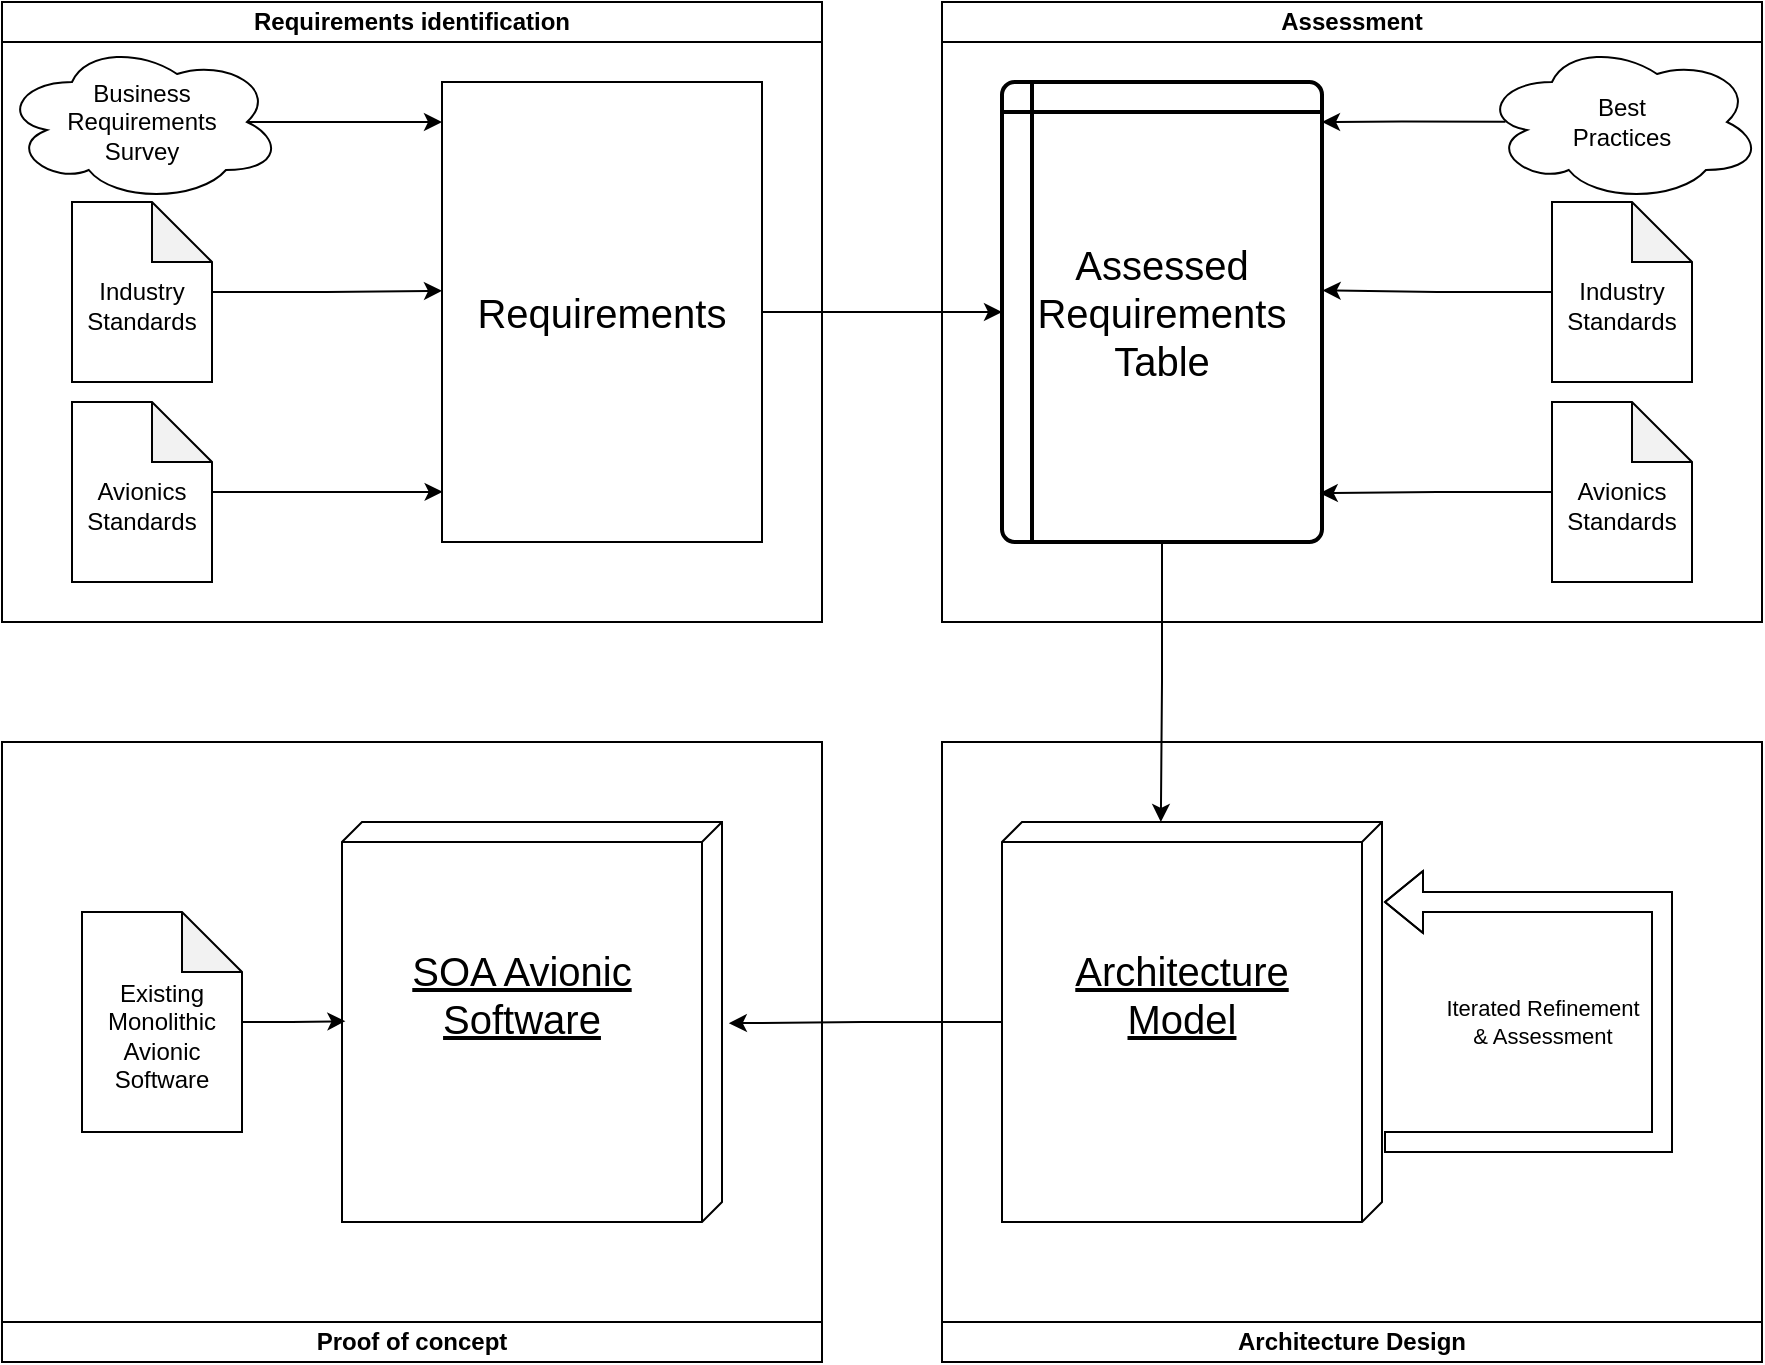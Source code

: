 <mxfile version="24.8.0">
  <diagram name="Seite-1" id="oJwmOva_RkN-0TxP1Ae1">
    <mxGraphModel dx="1195" dy="722" grid="1" gridSize="10" guides="1" tooltips="1" connect="1" arrows="1" fold="1" page="1" pageScale="1" pageWidth="827" pageHeight="1169" math="0" shadow="0">
      <root>
        <mxCell id="0" />
        <mxCell id="1" parent="0" />
        <mxCell id="TTC1ai_KlTjNhs4RFqy6-1" value="Requirements identification" style="swimlane;whiteSpace=wrap;html=1;startSize=20;" vertex="1" parent="1">
          <mxGeometry x="160" y="270" width="410" height="310" as="geometry" />
        </mxCell>
        <mxCell id="TTC1ai_KlTjNhs4RFqy6-3" value="Business &lt;br&gt;Requirements &lt;br&gt;Survey" style="ellipse;shape=cloud;whiteSpace=wrap;html=1;" vertex="1" parent="TTC1ai_KlTjNhs4RFqy6-1">
          <mxGeometry y="20" width="140" height="80" as="geometry" />
        </mxCell>
        <mxCell id="TTC1ai_KlTjNhs4RFqy6-6" value="&lt;div&gt;&lt;br&gt;&lt;/div&gt;&lt;div&gt;Industry&lt;/div&gt;Standards" style="shape=note;whiteSpace=wrap;html=1;backgroundOutline=1;darkOpacity=0.05;" vertex="1" parent="TTC1ai_KlTjNhs4RFqy6-1">
          <mxGeometry x="35" y="100" width="70" height="90" as="geometry" />
        </mxCell>
        <mxCell id="TTC1ai_KlTjNhs4RFqy6-7" value="&lt;div&gt;&lt;br&gt;&lt;/div&gt;&lt;div&gt;Avionics&lt;/div&gt;Standards" style="shape=note;whiteSpace=wrap;html=1;backgroundOutline=1;darkOpacity=0.05;" vertex="1" parent="TTC1ai_KlTjNhs4RFqy6-1">
          <mxGeometry x="35" y="200" width="70" height="90" as="geometry" />
        </mxCell>
        <mxCell id="TTC1ai_KlTjNhs4RFqy6-22" style="edgeStyle=orthogonalEdgeStyle;rounded=0;orthogonalLoop=1;jettySize=auto;html=1;entryX=0;entryY=0.5;entryDx=0;entryDy=0;" edge="1" parent="1" source="TTC1ai_KlTjNhs4RFqy6-8" target="TTC1ai_KlTjNhs4RFqy6-18">
          <mxGeometry relative="1" as="geometry" />
        </mxCell>
        <mxCell id="TTC1ai_KlTjNhs4RFqy6-8" value="&lt;font style=&quot;font-size: 20px;&quot;&gt;Requirements&lt;/font&gt;" style="rounded=0;whiteSpace=wrap;html=1;" vertex="1" parent="1">
          <mxGeometry x="380" y="310" width="160" height="230" as="geometry" />
        </mxCell>
        <mxCell id="TTC1ai_KlTjNhs4RFqy6-9" style="edgeStyle=orthogonalEdgeStyle;rounded=0;orthogonalLoop=1;jettySize=auto;html=1;entryX=0;entryY=0.087;entryDx=0;entryDy=0;entryPerimeter=0;exitX=0.875;exitY=0.5;exitDx=0;exitDy=0;exitPerimeter=0;" edge="1" parent="1" source="TTC1ai_KlTjNhs4RFqy6-3" target="TTC1ai_KlTjNhs4RFqy6-8">
          <mxGeometry relative="1" as="geometry" />
        </mxCell>
        <mxCell id="TTC1ai_KlTjNhs4RFqy6-10" style="edgeStyle=orthogonalEdgeStyle;rounded=0;orthogonalLoop=1;jettySize=auto;html=1;entryX=0;entryY=0.454;entryDx=0;entryDy=0;entryPerimeter=0;" edge="1" parent="1" source="TTC1ai_KlTjNhs4RFqy6-6" target="TTC1ai_KlTjNhs4RFqy6-8">
          <mxGeometry relative="1" as="geometry">
            <mxPoint x="370" y="415" as="targetPoint" />
          </mxGeometry>
        </mxCell>
        <mxCell id="TTC1ai_KlTjNhs4RFqy6-11" style="edgeStyle=orthogonalEdgeStyle;rounded=0;orthogonalLoop=1;jettySize=auto;html=1;entryX=0.002;entryY=0.891;entryDx=0;entryDy=0;entryPerimeter=0;" edge="1" parent="1" source="TTC1ai_KlTjNhs4RFqy6-7" target="TTC1ai_KlTjNhs4RFqy6-8">
          <mxGeometry relative="1" as="geometry" />
        </mxCell>
        <mxCell id="TTC1ai_KlTjNhs4RFqy6-12" value="Assessment" style="swimlane;whiteSpace=wrap;html=1;startSize=20;" vertex="1" parent="1">
          <mxGeometry x="630" y="270" width="410" height="310" as="geometry" />
        </mxCell>
        <mxCell id="TTC1ai_KlTjNhs4RFqy6-13" value="Best&lt;div&gt;Practices&lt;/div&gt;" style="ellipse;shape=cloud;whiteSpace=wrap;html=1;" vertex="1" parent="TTC1ai_KlTjNhs4RFqy6-12">
          <mxGeometry x="270" y="20" width="140" height="80" as="geometry" />
        </mxCell>
        <mxCell id="TTC1ai_KlTjNhs4RFqy6-14" value="&lt;div&gt;&lt;br&gt;&lt;/div&gt;Industry Standards" style="shape=note;whiteSpace=wrap;html=1;backgroundOutline=1;darkOpacity=0.05;" vertex="1" parent="TTC1ai_KlTjNhs4RFqy6-12">
          <mxGeometry x="305" y="100" width="70" height="90" as="geometry" />
        </mxCell>
        <mxCell id="TTC1ai_KlTjNhs4RFqy6-15" value="&lt;div&gt;&lt;br&gt;&lt;/div&gt;&lt;div&gt;Avionics&lt;/div&gt;Standards" style="shape=note;whiteSpace=wrap;html=1;backgroundOutline=1;darkOpacity=0.05;" vertex="1" parent="TTC1ai_KlTjNhs4RFqy6-12">
          <mxGeometry x="305" y="200" width="70" height="90" as="geometry" />
        </mxCell>
        <mxCell id="TTC1ai_KlTjNhs4RFqy6-18" value="&lt;font style=&quot;font-size: 20px;&quot;&gt;Assessed&lt;/font&gt;&lt;div&gt;&lt;span style=&quot;font-size: 20px; background-color: initial;&quot;&gt;Requirements&lt;/span&gt;&lt;div&gt;&lt;div&gt;&lt;font style=&quot;font-size: 20px;&quot;&gt;Table&lt;/font&gt;&lt;/div&gt;&lt;/div&gt;&lt;/div&gt;" style="shape=internalStorage;whiteSpace=wrap;html=1;dx=15;dy=15;rounded=1;arcSize=4;strokeWidth=2;" vertex="1" parent="TTC1ai_KlTjNhs4RFqy6-12">
          <mxGeometry x="30" y="40" width="160" height="230" as="geometry" />
        </mxCell>
        <mxCell id="TTC1ai_KlTjNhs4RFqy6-19" style="edgeStyle=orthogonalEdgeStyle;rounded=0;orthogonalLoop=1;jettySize=auto;html=1;entryX=1;entryY=0.087;entryDx=0;entryDy=0;entryPerimeter=0;exitX=0.084;exitY=0.498;exitDx=0;exitDy=0;exitPerimeter=0;" edge="1" parent="TTC1ai_KlTjNhs4RFqy6-12" source="TTC1ai_KlTjNhs4RFqy6-13" target="TTC1ai_KlTjNhs4RFqy6-18">
          <mxGeometry relative="1" as="geometry" />
        </mxCell>
        <mxCell id="TTC1ai_KlTjNhs4RFqy6-20" style="edgeStyle=orthogonalEdgeStyle;rounded=0;orthogonalLoop=1;jettySize=auto;html=1;entryX=1.002;entryY=0.453;entryDx=0;entryDy=0;entryPerimeter=0;" edge="1" parent="TTC1ai_KlTjNhs4RFqy6-12" source="TTC1ai_KlTjNhs4RFqy6-14" target="TTC1ai_KlTjNhs4RFqy6-18">
          <mxGeometry relative="1" as="geometry" />
        </mxCell>
        <mxCell id="TTC1ai_KlTjNhs4RFqy6-21" style="edgeStyle=orthogonalEdgeStyle;rounded=0;orthogonalLoop=1;jettySize=auto;html=1;entryX=0.993;entryY=0.894;entryDx=0;entryDy=0;entryPerimeter=0;" edge="1" parent="TTC1ai_KlTjNhs4RFqy6-12" source="TTC1ai_KlTjNhs4RFqy6-15" target="TTC1ai_KlTjNhs4RFqy6-18">
          <mxGeometry relative="1" as="geometry" />
        </mxCell>
        <mxCell id="TTC1ai_KlTjNhs4RFqy6-37" style="edgeStyle=orthogonalEdgeStyle;rounded=0;orthogonalLoop=1;jettySize=auto;html=1;entryX=0;entryY=0.582;entryDx=0;entryDy=0;entryPerimeter=0;" edge="1" parent="1" source="TTC1ai_KlTjNhs4RFqy6-18" target="TTC1ai_KlTjNhs4RFqy6-32">
          <mxGeometry relative="1" as="geometry" />
        </mxCell>
        <mxCell id="TTC1ai_KlTjNhs4RFqy6-47" value="" style="group;" vertex="1" connectable="0" parent="1">
          <mxGeometry x="160" y="640" width="410" height="310" as="geometry" />
        </mxCell>
        <mxCell id="TTC1ai_KlTjNhs4RFqy6-45" value="" style="rounded=0;whiteSpace=wrap;html=1;fillColor=none;" vertex="1" parent="TTC1ai_KlTjNhs4RFqy6-47">
          <mxGeometry width="410" height="310" as="geometry" />
        </mxCell>
        <mxCell id="TTC1ai_KlTjNhs4RFqy6-46" value="&lt;span style=&quot;font-weight: 700;&quot;&gt;Proof of concept&lt;/span&gt;" style="rounded=0;whiteSpace=wrap;html=1;" vertex="1" parent="TTC1ai_KlTjNhs4RFqy6-47">
          <mxGeometry y="290" width="410" height="20" as="geometry" />
        </mxCell>
        <mxCell id="TTC1ai_KlTjNhs4RFqy6-39" value="&lt;div style=&quot;font-size: 20px;&quot;&gt;&lt;font style=&quot;font-size: 20px;&quot;&gt;&lt;br&gt;&lt;/font&gt;&lt;/div&gt;&lt;div style=&quot;font-size: 20px;&quot;&gt;&lt;span style=&quot;background-color: initial;&quot;&gt;&lt;br&gt;&lt;/span&gt;&lt;/div&gt;&lt;div style=&quot;font-size: 20px;&quot;&gt;SOA Avionic Software&lt;/div&gt;" style="verticalAlign=top;align=center;spacingTop=8;spacingLeft=2;spacingRight=12;shape=cube;size=10;direction=south;fontStyle=4;html=1;whiteSpace=wrap;" vertex="1" parent="TTC1ai_KlTjNhs4RFqy6-47">
          <mxGeometry x="170" y="40" width="190" height="200" as="geometry" />
        </mxCell>
        <mxCell id="TTC1ai_KlTjNhs4RFqy6-40" value="&lt;div&gt;&lt;br&gt;&lt;/div&gt;Existing Monolithic Avionic Software" style="shape=note;whiteSpace=wrap;html=1;backgroundOutline=1;darkOpacity=0.05;" vertex="1" parent="TTC1ai_KlTjNhs4RFqy6-47">
          <mxGeometry x="40" y="85" width="80" height="110" as="geometry" />
        </mxCell>
        <mxCell id="TTC1ai_KlTjNhs4RFqy6-41" style="edgeStyle=orthogonalEdgeStyle;rounded=0;orthogonalLoop=1;jettySize=auto;html=1;entryX=0.498;entryY=0.991;entryDx=0;entryDy=0;entryPerimeter=0;" edge="1" parent="TTC1ai_KlTjNhs4RFqy6-47" source="TTC1ai_KlTjNhs4RFqy6-40" target="TTC1ai_KlTjNhs4RFqy6-39">
          <mxGeometry relative="1" as="geometry" />
        </mxCell>
        <mxCell id="TTC1ai_KlTjNhs4RFqy6-42" style="edgeStyle=orthogonalEdgeStyle;rounded=0;orthogonalLoop=1;jettySize=auto;html=1;entryX=0.503;entryY=-0.018;entryDx=0;entryDy=0;entryPerimeter=0;" edge="1" parent="1" source="TTC1ai_KlTjNhs4RFqy6-32" target="TTC1ai_KlTjNhs4RFqy6-39">
          <mxGeometry relative="1" as="geometry" />
        </mxCell>
        <mxCell id="TTC1ai_KlTjNhs4RFqy6-48" value="" style="group;" vertex="1" connectable="0" parent="1">
          <mxGeometry x="630" y="640" width="410" height="310" as="geometry" />
        </mxCell>
        <mxCell id="TTC1ai_KlTjNhs4RFqy6-49" value="" style="rounded=0;whiteSpace=wrap;html=1;fillColor=none;" vertex="1" parent="TTC1ai_KlTjNhs4RFqy6-48">
          <mxGeometry width="410" height="310" as="geometry" />
        </mxCell>
        <mxCell id="TTC1ai_KlTjNhs4RFqy6-50" value="&lt;span style=&quot;font-weight: 700;&quot;&gt;Architecture Design&lt;/span&gt;" style="rounded=0;whiteSpace=wrap;html=1;" vertex="1" parent="TTC1ai_KlTjNhs4RFqy6-48">
          <mxGeometry y="290" width="410" height="20" as="geometry" />
        </mxCell>
        <mxCell id="TTC1ai_KlTjNhs4RFqy6-53" style="edgeStyle=orthogonalEdgeStyle;rounded=0;orthogonalLoop=1;jettySize=auto;html=1;entryX=0.498;entryY=0.991;entryDx=0;entryDy=0;entryPerimeter=0;" edge="1" parent="TTC1ai_KlTjNhs4RFqy6-48" source="TTC1ai_KlTjNhs4RFqy6-52">
          <mxGeometry relative="1" as="geometry">
            <mxPoint x="171.71" y="139.6" as="targetPoint" />
          </mxGeometry>
        </mxCell>
        <mxCell id="TTC1ai_KlTjNhs4RFqy6-32" value="&lt;div style=&quot;font-size: 20px;&quot;&gt;&lt;font style=&quot;font-size: 20px;&quot;&gt;&lt;br&gt;&lt;/font&gt;&lt;/div&gt;&lt;div style=&quot;font-size: 20px;&quot;&gt;&lt;span style=&quot;background-color: initial;&quot;&gt;&lt;br&gt;&lt;/span&gt;&lt;/div&gt;&lt;div style=&quot;font-size: 20px;&quot;&gt;&lt;span style=&quot;background-color: initial;&quot;&gt;Architecture&lt;/span&gt;&lt;/div&gt;&lt;div style=&quot;font-size: 20px;&quot;&gt;&lt;span style=&quot;background-color: initial;&quot;&gt;Model&lt;/span&gt;&lt;/div&gt;" style="verticalAlign=top;align=center;spacingTop=8;spacingLeft=2;spacingRight=12;shape=cube;size=10;direction=south;fontStyle=4;html=1;whiteSpace=wrap;" vertex="1" parent="TTC1ai_KlTjNhs4RFqy6-48">
          <mxGeometry x="30" y="40" width="190" height="200" as="geometry" />
        </mxCell>
        <mxCell id="TTC1ai_KlTjNhs4RFqy6-35" value="" style="endArrow=classic;html=1;rounded=0;edgeStyle=orthogonalEdgeStyle;shape=flexArrow;fillColor=default;" edge="1" parent="TTC1ai_KlTjNhs4RFqy6-48">
          <mxGeometry width="50" height="50" relative="1" as="geometry">
            <mxPoint x="221" y="200" as="sourcePoint" />
            <mxPoint x="221" y="80" as="targetPoint" />
            <Array as="points">
              <mxPoint x="360" y="200" />
              <mxPoint x="360" y="80" />
              <mxPoint x="221" y="80" />
            </Array>
          </mxGeometry>
        </mxCell>
        <mxCell id="TTC1ai_KlTjNhs4RFqy6-36" value="Iterated Refinement&lt;div&gt;&amp;amp; Assessment&lt;/div&gt;" style="edgeLabel;html=1;align=center;verticalAlign=middle;resizable=0;points=[];" vertex="1" connectable="0" parent="TTC1ai_KlTjNhs4RFqy6-35">
          <mxGeometry x="0.076" relative="1" as="geometry">
            <mxPoint x="-60" y="15" as="offset" />
          </mxGeometry>
        </mxCell>
      </root>
    </mxGraphModel>
  </diagram>
</mxfile>

